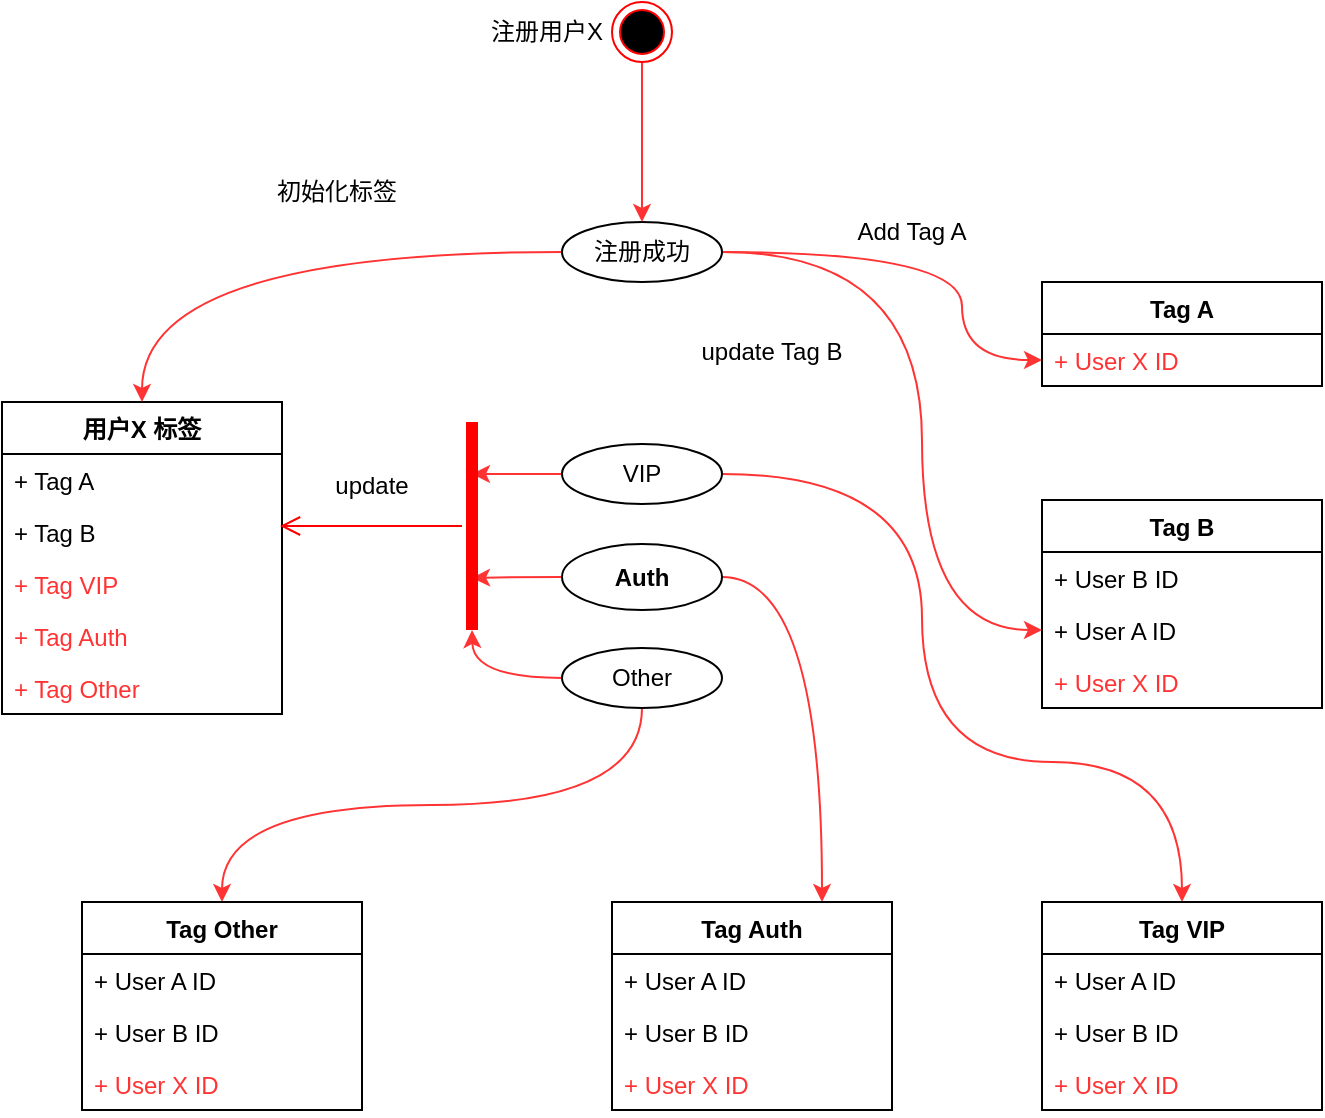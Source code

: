 <mxfile version="14.8.6" type="github">
  <diagram name="Page-1" id="e7e014a7-5840-1c2e-5031-d8a46d1fe8dd">
    <mxGraphModel dx="1426" dy="794" grid="1" gridSize="10" guides="1" tooltips="1" connect="1" arrows="1" fold="1" page="1" pageScale="1" pageWidth="1169" pageHeight="826" background="none" math="0" shadow="0">
      <root>
        <mxCell id="0" />
        <mxCell id="1" parent="0" />
        <mxCell id="EgMxp-aqcUC4FiaJbhj4-52" value="用户X 标签" style="swimlane;fontStyle=1;childLayout=stackLayout;horizontal=1;startSize=26;fillColor=none;horizontalStack=0;resizeParent=1;resizeParentMax=0;resizeLast=0;collapsible=1;marginBottom=0;" vertex="1" parent="1">
          <mxGeometry x="350" y="260" width="140" height="156" as="geometry" />
        </mxCell>
        <mxCell id="EgMxp-aqcUC4FiaJbhj4-53" value="+ Tag A" style="text;strokeColor=none;fillColor=none;align=left;verticalAlign=top;spacingLeft=4;spacingRight=4;overflow=hidden;rotatable=0;points=[[0,0.5],[1,0.5]];portConstraint=eastwest;" vertex="1" parent="EgMxp-aqcUC4FiaJbhj4-52">
          <mxGeometry y="26" width="140" height="26" as="geometry" />
        </mxCell>
        <mxCell id="EgMxp-aqcUC4FiaJbhj4-54" value="+ Tag B" style="text;strokeColor=none;fillColor=none;align=left;verticalAlign=top;spacingLeft=4;spacingRight=4;overflow=hidden;rotatable=0;points=[[0,0.5],[1,0.5]];portConstraint=eastwest;" vertex="1" parent="EgMxp-aqcUC4FiaJbhj4-52">
          <mxGeometry y="52" width="140" height="26" as="geometry" />
        </mxCell>
        <mxCell id="EgMxp-aqcUC4FiaJbhj4-116" value="+ Tag VIP" style="text;strokeColor=none;fillColor=none;align=left;verticalAlign=top;spacingLeft=4;spacingRight=4;overflow=hidden;rotatable=0;points=[[0,0.5],[1,0.5]];portConstraint=eastwest;fontColor=#FF3333;" vertex="1" parent="EgMxp-aqcUC4FiaJbhj4-52">
          <mxGeometry y="78" width="140" height="26" as="geometry" />
        </mxCell>
        <mxCell id="EgMxp-aqcUC4FiaJbhj4-117" value="+ Tag Auth" style="text;strokeColor=none;fillColor=none;align=left;verticalAlign=top;spacingLeft=4;spacingRight=4;overflow=hidden;rotatable=0;points=[[0,0.5],[1,0.5]];portConstraint=eastwest;fontColor=#FF3333;" vertex="1" parent="EgMxp-aqcUC4FiaJbhj4-52">
          <mxGeometry y="104" width="140" height="26" as="geometry" />
        </mxCell>
        <mxCell id="EgMxp-aqcUC4FiaJbhj4-118" value="+ Tag Other" style="text;strokeColor=none;fillColor=none;align=left;verticalAlign=top;spacingLeft=4;spacingRight=4;overflow=hidden;rotatable=0;points=[[0,0.5],[1,0.5]];portConstraint=eastwest;fontColor=#FF3333;" vertex="1" parent="EgMxp-aqcUC4FiaJbhj4-52">
          <mxGeometry y="130" width="140" height="26" as="geometry" />
        </mxCell>
        <mxCell id="EgMxp-aqcUC4FiaJbhj4-56" value="Tag B" style="swimlane;fontStyle=1;childLayout=stackLayout;horizontal=1;startSize=26;fillColor=none;horizontalStack=0;resizeParent=1;resizeParentMax=0;resizeLast=0;collapsible=1;marginBottom=0;" vertex="1" parent="1">
          <mxGeometry x="870" y="309" width="140" height="104" as="geometry" />
        </mxCell>
        <mxCell id="EgMxp-aqcUC4FiaJbhj4-58" value="+ User B ID" style="text;strokeColor=none;fillColor=none;align=left;verticalAlign=top;spacingLeft=4;spacingRight=4;overflow=hidden;rotatable=0;points=[[0,0.5],[1,0.5]];portConstraint=eastwest;" vertex="1" parent="EgMxp-aqcUC4FiaJbhj4-56">
          <mxGeometry y="26" width="140" height="26" as="geometry" />
        </mxCell>
        <mxCell id="EgMxp-aqcUC4FiaJbhj4-57" value="+ User A ID" style="text;strokeColor=none;fillColor=none;align=left;verticalAlign=top;spacingLeft=4;spacingRight=4;overflow=hidden;rotatable=0;points=[[0,0.5],[1,0.5]];portConstraint=eastwest;" vertex="1" parent="EgMxp-aqcUC4FiaJbhj4-56">
          <mxGeometry y="52" width="140" height="26" as="geometry" />
        </mxCell>
        <mxCell id="EgMxp-aqcUC4FiaJbhj4-59" value="+ User X ID" style="text;strokeColor=none;fillColor=none;align=left;verticalAlign=top;spacingLeft=4;spacingRight=4;overflow=hidden;rotatable=0;points=[[0,0.5],[1,0.5]];portConstraint=eastwest;fontColor=#FF3333;" vertex="1" parent="EgMxp-aqcUC4FiaJbhj4-56">
          <mxGeometry y="78" width="140" height="26" as="geometry" />
        </mxCell>
        <mxCell id="EgMxp-aqcUC4FiaJbhj4-61" style="edgeStyle=orthogonalEdgeStyle;rounded=0;orthogonalLoop=1;jettySize=auto;html=1;exitX=0;exitY=0.5;exitDx=0;exitDy=0;entryX=0.5;entryY=0;entryDx=0;entryDy=0;strokeColor=#FF3333;curved=1;" edge="1" parent="1" source="EgMxp-aqcUC4FiaJbhj4-60" target="EgMxp-aqcUC4FiaJbhj4-52">
          <mxGeometry relative="1" as="geometry" />
        </mxCell>
        <mxCell id="EgMxp-aqcUC4FiaJbhj4-85" style="edgeStyle=orthogonalEdgeStyle;curved=1;rounded=0;orthogonalLoop=1;jettySize=auto;html=1;exitX=1;exitY=0.5;exitDx=0;exitDy=0;entryX=0;entryY=0.5;entryDx=0;entryDy=0;strokeColor=#FF3333;startArrow=none;" edge="1" parent="1" source="EgMxp-aqcUC4FiaJbhj4-60" target="EgMxp-aqcUC4FiaJbhj4-84">
          <mxGeometry relative="1" as="geometry">
            <mxPoint x="835" y="200" as="sourcePoint" />
            <Array as="points">
              <mxPoint x="830" y="185" />
              <mxPoint x="830" y="239" />
            </Array>
          </mxGeometry>
        </mxCell>
        <mxCell id="EgMxp-aqcUC4FiaJbhj4-89" style="edgeStyle=orthogonalEdgeStyle;curved=1;rounded=0;orthogonalLoop=1;jettySize=auto;html=1;exitX=1;exitY=0.5;exitDx=0;exitDy=0;entryX=0;entryY=0.5;entryDx=0;entryDy=0;fontColor=#FF3333;strokeColor=#FF3333;" edge="1" parent="1" source="EgMxp-aqcUC4FiaJbhj4-60" target="EgMxp-aqcUC4FiaJbhj4-57">
          <mxGeometry relative="1" as="geometry">
            <Array as="points">
              <mxPoint x="810" y="185" />
              <mxPoint x="810" y="374" />
            </Array>
          </mxGeometry>
        </mxCell>
        <mxCell id="EgMxp-aqcUC4FiaJbhj4-60" value="注册成功" style="ellipse;whiteSpace=wrap;html=1;" vertex="1" parent="1">
          <mxGeometry x="630" y="170" width="80" height="30" as="geometry" />
        </mxCell>
        <mxCell id="EgMxp-aqcUC4FiaJbhj4-73" style="edgeStyle=orthogonalEdgeStyle;curved=1;rounded=0;orthogonalLoop=1;jettySize=auto;html=1;exitX=0;exitY=0.5;exitDx=0;exitDy=0;entryX=0.25;entryY=0.5;entryDx=0;entryDy=0;entryPerimeter=0;strokeColor=#FF3333;" edge="1" parent="1" source="EgMxp-aqcUC4FiaJbhj4-62" target="EgMxp-aqcUC4FiaJbhj4-70">
          <mxGeometry relative="1" as="geometry" />
        </mxCell>
        <mxCell id="EgMxp-aqcUC4FiaJbhj4-112" style="edgeStyle=orthogonalEdgeStyle;curved=1;rounded=0;orthogonalLoop=1;jettySize=auto;html=1;exitX=1;exitY=0.5;exitDx=0;exitDy=0;fontColor=#FF3333;strokeColor=#FF3333;" edge="1" parent="1" source="EgMxp-aqcUC4FiaJbhj4-62" target="EgMxp-aqcUC4FiaJbhj4-99">
          <mxGeometry relative="1" as="geometry">
            <Array as="points">
              <mxPoint x="810" y="296" />
              <mxPoint x="810" y="440" />
              <mxPoint x="940" y="440" />
            </Array>
          </mxGeometry>
        </mxCell>
        <mxCell id="EgMxp-aqcUC4FiaJbhj4-62" value="VIP" style="ellipse;whiteSpace=wrap;html=1;" vertex="1" parent="1">
          <mxGeometry x="630" y="281" width="80" height="30" as="geometry" />
        </mxCell>
        <mxCell id="EgMxp-aqcUC4FiaJbhj4-63" value="初始化标签" style="text;html=1;strokeColor=none;fillColor=none;align=center;verticalAlign=middle;whiteSpace=wrap;rounded=0;" vertex="1" parent="1">
          <mxGeometry x="470" y="140" width="95" height="30" as="geometry" />
        </mxCell>
        <mxCell id="EgMxp-aqcUC4FiaJbhj4-65" value="update" style="text;html=1;strokeColor=none;fillColor=none;align=center;verticalAlign=middle;whiteSpace=wrap;rounded=0;" vertex="1" parent="1">
          <mxGeometry x="510" y="292" width="50" height="20" as="geometry" />
        </mxCell>
        <mxCell id="EgMxp-aqcUC4FiaJbhj4-74" style="edgeStyle=orthogonalEdgeStyle;curved=1;rounded=0;orthogonalLoop=1;jettySize=auto;html=1;exitX=0;exitY=0.5;exitDx=0;exitDy=0;entryX=0.75;entryY=0.5;entryDx=0;entryDy=0;entryPerimeter=0;strokeColor=#FF3333;" edge="1" parent="1" source="EgMxp-aqcUC4FiaJbhj4-66" target="EgMxp-aqcUC4FiaJbhj4-70">
          <mxGeometry relative="1" as="geometry" />
        </mxCell>
        <mxCell id="EgMxp-aqcUC4FiaJbhj4-113" style="edgeStyle=orthogonalEdgeStyle;curved=1;rounded=0;orthogonalLoop=1;jettySize=auto;html=1;exitX=1;exitY=0.5;exitDx=0;exitDy=0;entryX=0.75;entryY=0;entryDx=0;entryDy=0;fontColor=#FF3333;strokeColor=#FF3333;" edge="1" parent="1" source="EgMxp-aqcUC4FiaJbhj4-66" target="EgMxp-aqcUC4FiaJbhj4-95">
          <mxGeometry relative="1" as="geometry" />
        </mxCell>
        <mxCell id="EgMxp-aqcUC4FiaJbhj4-66" value="&lt;span style=&quot;font-weight: 700&quot;&gt;Auth&lt;/span&gt;" style="ellipse;whiteSpace=wrap;html=1;" vertex="1" parent="1">
          <mxGeometry x="630" y="331" width="80" height="33" as="geometry" />
        </mxCell>
        <mxCell id="EgMxp-aqcUC4FiaJbhj4-70" value="" style="shape=line;html=1;strokeWidth=6;strokeColor=#ff0000;direction=south;" vertex="1" parent="1">
          <mxGeometry x="580" y="270" width="10" height="104" as="geometry" />
        </mxCell>
        <mxCell id="EgMxp-aqcUC4FiaJbhj4-71" value="" style="edgeStyle=orthogonalEdgeStyle;html=1;verticalAlign=bottom;endArrow=open;endSize=8;strokeColor=#ff0000;" edge="1" source="EgMxp-aqcUC4FiaJbhj4-70" parent="1">
          <mxGeometry relative="1" as="geometry">
            <mxPoint x="489" y="322" as="targetPoint" />
          </mxGeometry>
        </mxCell>
        <mxCell id="EgMxp-aqcUC4FiaJbhj4-77" style="edgeStyle=orthogonalEdgeStyle;curved=1;rounded=0;orthogonalLoop=1;jettySize=auto;html=1;exitX=0;exitY=0.5;exitDx=0;exitDy=0;strokeColor=#FF3333;" edge="1" parent="1" source="EgMxp-aqcUC4FiaJbhj4-76">
          <mxGeometry relative="1" as="geometry">
            <mxPoint x="585" y="374" as="targetPoint" />
          </mxGeometry>
        </mxCell>
        <mxCell id="EgMxp-aqcUC4FiaJbhj4-106" style="edgeStyle=orthogonalEdgeStyle;curved=1;rounded=0;orthogonalLoop=1;jettySize=auto;html=1;exitX=0.5;exitY=1;exitDx=0;exitDy=0;fontColor=#FF3333;strokeColor=#FF3333;" edge="1" parent="1" source="EgMxp-aqcUC4FiaJbhj4-76" target="EgMxp-aqcUC4FiaJbhj4-91">
          <mxGeometry relative="1" as="geometry" />
        </mxCell>
        <mxCell id="EgMxp-aqcUC4FiaJbhj4-76" value="Other" style="ellipse;whiteSpace=wrap;html=1;" vertex="1" parent="1">
          <mxGeometry x="630" y="383" width="80" height="30" as="geometry" />
        </mxCell>
        <mxCell id="EgMxp-aqcUC4FiaJbhj4-79" style="edgeStyle=orthogonalEdgeStyle;curved=1;rounded=0;orthogonalLoop=1;jettySize=auto;html=1;exitX=0.5;exitY=1;exitDx=0;exitDy=0;strokeColor=#FF3333;" edge="1" parent="1" source="EgMxp-aqcUC4FiaJbhj4-78" target="EgMxp-aqcUC4FiaJbhj4-60">
          <mxGeometry relative="1" as="geometry" />
        </mxCell>
        <mxCell id="EgMxp-aqcUC4FiaJbhj4-78" value="" style="ellipse;html=1;shape=endState;fillColor=#000000;strokeColor=#ff0000;" vertex="1" parent="1">
          <mxGeometry x="655" y="60" width="30" height="30" as="geometry" />
        </mxCell>
        <mxCell id="EgMxp-aqcUC4FiaJbhj4-81" value="Tag A" style="swimlane;fontStyle=1;childLayout=stackLayout;horizontal=1;startSize=26;fillColor=none;horizontalStack=0;resizeParent=1;resizeParentMax=0;resizeLast=0;collapsible=1;marginBottom=0;" vertex="1" parent="1">
          <mxGeometry x="870" y="200" width="140" height="52" as="geometry">
            <mxRectangle x="870" y="200" width="60" height="26" as="alternateBounds" />
          </mxGeometry>
        </mxCell>
        <mxCell id="EgMxp-aqcUC4FiaJbhj4-84" value="+ User X ID" style="text;strokeColor=none;fillColor=none;align=left;verticalAlign=top;spacingLeft=4;spacingRight=4;overflow=hidden;rotatable=0;points=[[0,0.5],[1,0.5]];portConstraint=eastwest;fontColor=#FF3333;" vertex="1" parent="EgMxp-aqcUC4FiaJbhj4-81">
          <mxGeometry y="26" width="140" height="26" as="geometry" />
        </mxCell>
        <mxCell id="EgMxp-aqcUC4FiaJbhj4-86" value="注册用户X" style="text;html=1;strokeColor=none;fillColor=none;align=center;verticalAlign=middle;whiteSpace=wrap;rounded=0;" vertex="1" parent="1">
          <mxGeometry x="590" y="65" width="65" height="20" as="geometry" />
        </mxCell>
        <mxCell id="EgMxp-aqcUC4FiaJbhj4-90" value="update Tag B" style="text;html=1;strokeColor=none;fillColor=none;align=center;verticalAlign=middle;whiteSpace=wrap;rounded=0;" vertex="1" parent="1">
          <mxGeometry x="690" y="220" width="90" height="30" as="geometry" />
        </mxCell>
        <mxCell id="EgMxp-aqcUC4FiaJbhj4-91" value="Tag Other" style="swimlane;fontStyle=1;childLayout=stackLayout;horizontal=1;startSize=26;fillColor=none;horizontalStack=0;resizeParent=1;resizeParentMax=0;resizeLast=0;collapsible=1;marginBottom=0;" vertex="1" parent="1">
          <mxGeometry x="390" y="510" width="140" height="104" as="geometry" />
        </mxCell>
        <mxCell id="EgMxp-aqcUC4FiaJbhj4-92" value="+ User A ID" style="text;strokeColor=none;fillColor=none;align=left;verticalAlign=top;spacingLeft=4;spacingRight=4;overflow=hidden;rotatable=0;points=[[0,0.5],[1,0.5]];portConstraint=eastwest;" vertex="1" parent="EgMxp-aqcUC4FiaJbhj4-91">
          <mxGeometry y="26" width="140" height="26" as="geometry" />
        </mxCell>
        <mxCell id="EgMxp-aqcUC4FiaJbhj4-93" value="+ User B ID" style="text;strokeColor=none;fillColor=none;align=left;verticalAlign=top;spacingLeft=4;spacingRight=4;overflow=hidden;rotatable=0;points=[[0,0.5],[1,0.5]];portConstraint=eastwest;" vertex="1" parent="EgMxp-aqcUC4FiaJbhj4-91">
          <mxGeometry y="52" width="140" height="26" as="geometry" />
        </mxCell>
        <mxCell id="EgMxp-aqcUC4FiaJbhj4-94" value="+ User X ID" style="text;strokeColor=none;fillColor=none;align=left;verticalAlign=top;spacingLeft=4;spacingRight=4;overflow=hidden;rotatable=0;points=[[0,0.5],[1,0.5]];portConstraint=eastwest;fontColor=#FF3333;" vertex="1" parent="EgMxp-aqcUC4FiaJbhj4-91">
          <mxGeometry y="78" width="140" height="26" as="geometry" />
        </mxCell>
        <mxCell id="EgMxp-aqcUC4FiaJbhj4-95" value="Tag Auth" style="swimlane;fontStyle=1;childLayout=stackLayout;horizontal=1;startSize=26;fillColor=none;horizontalStack=0;resizeParent=1;resizeParentMax=0;resizeLast=0;collapsible=1;marginBottom=0;" vertex="1" parent="1">
          <mxGeometry x="655" y="510" width="140" height="104" as="geometry" />
        </mxCell>
        <mxCell id="EgMxp-aqcUC4FiaJbhj4-96" value="+ User A ID" style="text;strokeColor=none;fillColor=none;align=left;verticalAlign=top;spacingLeft=4;spacingRight=4;overflow=hidden;rotatable=0;points=[[0,0.5],[1,0.5]];portConstraint=eastwest;" vertex="1" parent="EgMxp-aqcUC4FiaJbhj4-95">
          <mxGeometry y="26" width="140" height="26" as="geometry" />
        </mxCell>
        <mxCell id="EgMxp-aqcUC4FiaJbhj4-97" value="+ User B ID" style="text;strokeColor=none;fillColor=none;align=left;verticalAlign=top;spacingLeft=4;spacingRight=4;overflow=hidden;rotatable=0;points=[[0,0.5],[1,0.5]];portConstraint=eastwest;" vertex="1" parent="EgMxp-aqcUC4FiaJbhj4-95">
          <mxGeometry y="52" width="140" height="26" as="geometry" />
        </mxCell>
        <mxCell id="EgMxp-aqcUC4FiaJbhj4-98" value="+ User X ID" style="text;strokeColor=none;fillColor=none;align=left;verticalAlign=top;spacingLeft=4;spacingRight=4;overflow=hidden;rotatable=0;points=[[0,0.5],[1,0.5]];portConstraint=eastwest;fontColor=#FF3333;" vertex="1" parent="EgMxp-aqcUC4FiaJbhj4-95">
          <mxGeometry y="78" width="140" height="26" as="geometry" />
        </mxCell>
        <mxCell id="EgMxp-aqcUC4FiaJbhj4-99" value="Tag VIP" style="swimlane;fontStyle=1;childLayout=stackLayout;horizontal=1;startSize=26;fillColor=none;horizontalStack=0;resizeParent=1;resizeParentMax=0;resizeLast=0;collapsible=1;marginBottom=0;" vertex="1" parent="1">
          <mxGeometry x="870" y="510" width="140" height="104" as="geometry" />
        </mxCell>
        <mxCell id="EgMxp-aqcUC4FiaJbhj4-100" value="+ User A ID" style="text;strokeColor=none;fillColor=none;align=left;verticalAlign=top;spacingLeft=4;spacingRight=4;overflow=hidden;rotatable=0;points=[[0,0.5],[1,0.5]];portConstraint=eastwest;" vertex="1" parent="EgMxp-aqcUC4FiaJbhj4-99">
          <mxGeometry y="26" width="140" height="26" as="geometry" />
        </mxCell>
        <mxCell id="EgMxp-aqcUC4FiaJbhj4-101" value="+ User B ID" style="text;strokeColor=none;fillColor=none;align=left;verticalAlign=top;spacingLeft=4;spacingRight=4;overflow=hidden;rotatable=0;points=[[0,0.5],[1,0.5]];portConstraint=eastwest;" vertex="1" parent="EgMxp-aqcUC4FiaJbhj4-99">
          <mxGeometry y="52" width="140" height="26" as="geometry" />
        </mxCell>
        <mxCell id="EgMxp-aqcUC4FiaJbhj4-102" value="+ User X ID" style="text;strokeColor=none;fillColor=none;align=left;verticalAlign=top;spacingLeft=4;spacingRight=4;overflow=hidden;rotatable=0;points=[[0,0.5],[1,0.5]];portConstraint=eastwest;fontColor=#FF3333;" vertex="1" parent="EgMxp-aqcUC4FiaJbhj4-99">
          <mxGeometry y="78" width="140" height="26" as="geometry" />
        </mxCell>
        <mxCell id="EgMxp-aqcUC4FiaJbhj4-111" value="Add Tag A" style="text;html=1;strokeColor=none;fillColor=none;align=center;verticalAlign=middle;whiteSpace=wrap;rounded=0;" vertex="1" parent="1">
          <mxGeometry x="760" y="160" width="90" height="30" as="geometry" />
        </mxCell>
        <mxCell id="EgMxp-aqcUC4FiaJbhj4-119" style="edgeStyle=orthogonalEdgeStyle;curved=1;rounded=0;orthogonalLoop=1;jettySize=auto;html=1;exitX=0.5;exitY=1;exitDx=0;exitDy=0;fontColor=#FF3333;strokeColor=#FF3333;" edge="1" parent="1" source="EgMxp-aqcUC4FiaJbhj4-86" target="EgMxp-aqcUC4FiaJbhj4-86">
          <mxGeometry relative="1" as="geometry" />
        </mxCell>
      </root>
    </mxGraphModel>
  </diagram>
</mxfile>
